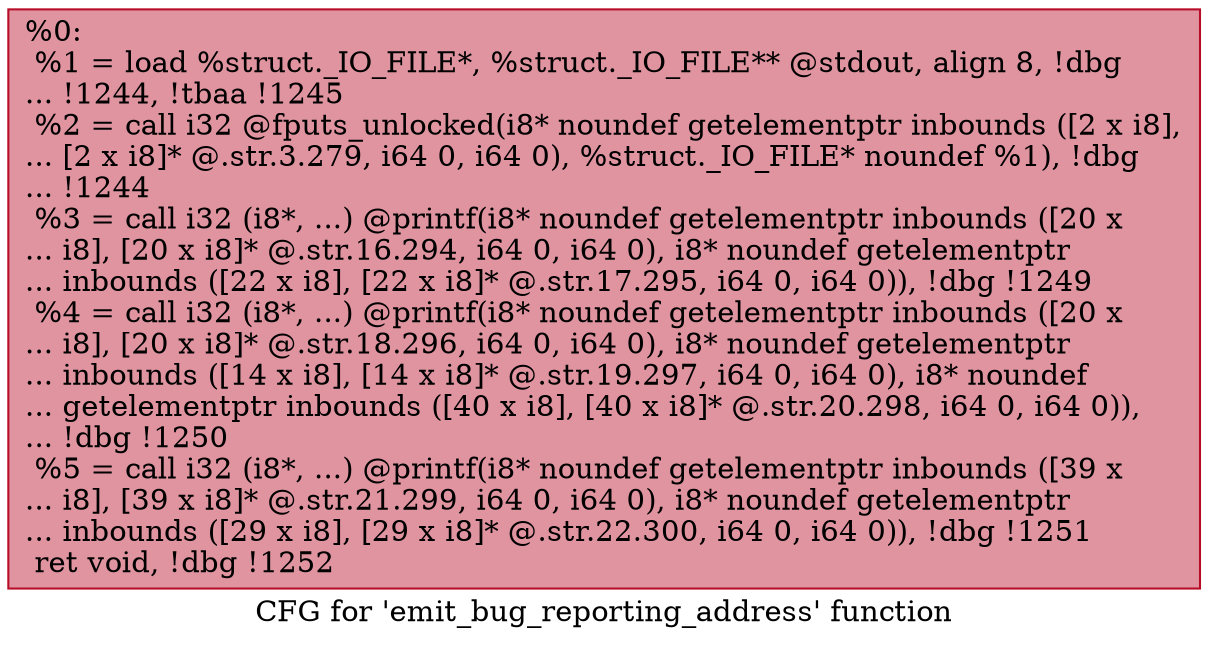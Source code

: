 digraph "CFG for 'emit_bug_reporting_address' function" {
	label="CFG for 'emit_bug_reporting_address' function";

	Node0x1225a10 [shape=record,color="#b70d28ff", style=filled, fillcolor="#b70d2870",label="{%0:\l  %1 = load %struct._IO_FILE*, %struct._IO_FILE** @stdout, align 8, !dbg\l... !1244, !tbaa !1245\l  %2 = call i32 @fputs_unlocked(i8* noundef getelementptr inbounds ([2 x i8],\l... [2 x i8]* @.str.3.279, i64 0, i64 0), %struct._IO_FILE* noundef %1), !dbg\l... !1244\l  %3 = call i32 (i8*, ...) @printf(i8* noundef getelementptr inbounds ([20 x\l... i8], [20 x i8]* @.str.16.294, i64 0, i64 0), i8* noundef getelementptr\l... inbounds ([22 x i8], [22 x i8]* @.str.17.295, i64 0, i64 0)), !dbg !1249\l  %4 = call i32 (i8*, ...) @printf(i8* noundef getelementptr inbounds ([20 x\l... i8], [20 x i8]* @.str.18.296, i64 0, i64 0), i8* noundef getelementptr\l... inbounds ([14 x i8], [14 x i8]* @.str.19.297, i64 0, i64 0), i8* noundef\l... getelementptr inbounds ([40 x i8], [40 x i8]* @.str.20.298, i64 0, i64 0)),\l... !dbg !1250\l  %5 = call i32 (i8*, ...) @printf(i8* noundef getelementptr inbounds ([39 x\l... i8], [39 x i8]* @.str.21.299, i64 0, i64 0), i8* noundef getelementptr\l... inbounds ([29 x i8], [29 x i8]* @.str.22.300, i64 0, i64 0)), !dbg !1251\l  ret void, !dbg !1252\l}"];
}
